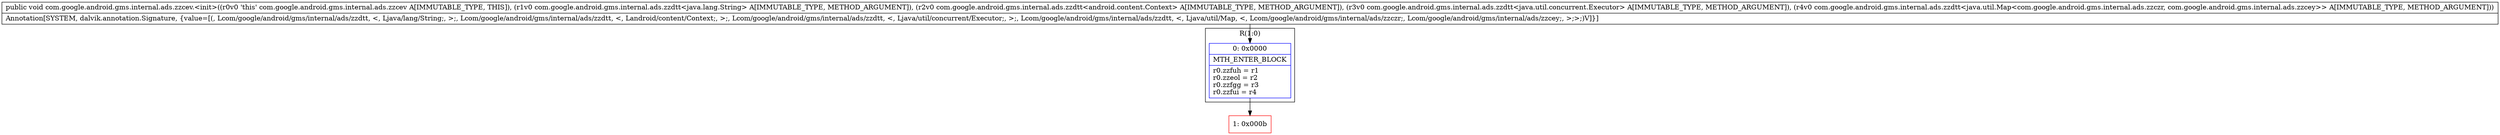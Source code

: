 digraph "CFG forcom.google.android.gms.internal.ads.zzcev.\<init\>(Lcom\/google\/android\/gms\/internal\/ads\/zzdtt;Lcom\/google\/android\/gms\/internal\/ads\/zzdtt;Lcom\/google\/android\/gms\/internal\/ads\/zzdtt;Lcom\/google\/android\/gms\/internal\/ads\/zzdtt;)V" {
subgraph cluster_Region_1055626713 {
label = "R(1:0)";
node [shape=record,color=blue];
Node_0 [shape=record,label="{0\:\ 0x0000|MTH_ENTER_BLOCK\l|r0.zzfuh = r1\lr0.zzeol = r2\lr0.zzfgg = r3\lr0.zzfui = r4\l}"];
}
Node_1 [shape=record,color=red,label="{1\:\ 0x000b}"];
MethodNode[shape=record,label="{public void com.google.android.gms.internal.ads.zzcev.\<init\>((r0v0 'this' com.google.android.gms.internal.ads.zzcev A[IMMUTABLE_TYPE, THIS]), (r1v0 com.google.android.gms.internal.ads.zzdtt\<java.lang.String\> A[IMMUTABLE_TYPE, METHOD_ARGUMENT]), (r2v0 com.google.android.gms.internal.ads.zzdtt\<android.content.Context\> A[IMMUTABLE_TYPE, METHOD_ARGUMENT]), (r3v0 com.google.android.gms.internal.ads.zzdtt\<java.util.concurrent.Executor\> A[IMMUTABLE_TYPE, METHOD_ARGUMENT]), (r4v0 com.google.android.gms.internal.ads.zzdtt\<java.util.Map\<com.google.android.gms.internal.ads.zzczr, com.google.android.gms.internal.ads.zzcey\>\> A[IMMUTABLE_TYPE, METHOD_ARGUMENT]))  | Annotation[SYSTEM, dalvik.annotation.Signature, \{value=[(, Lcom\/google\/android\/gms\/internal\/ads\/zzdtt, \<, Ljava\/lang\/String;, \>;, Lcom\/google\/android\/gms\/internal\/ads\/zzdtt, \<, Landroid\/content\/Context;, \>;, Lcom\/google\/android\/gms\/internal\/ads\/zzdtt, \<, Ljava\/util\/concurrent\/Executor;, \>;, Lcom\/google\/android\/gms\/internal\/ads\/zzdtt, \<, Ljava\/util\/Map, \<, Lcom\/google\/android\/gms\/internal\/ads\/zzczr;, Lcom\/google\/android\/gms\/internal\/ads\/zzcey;, \>;\>;)V]\}]\l}"];
MethodNode -> Node_0;
Node_0 -> Node_1;
}

